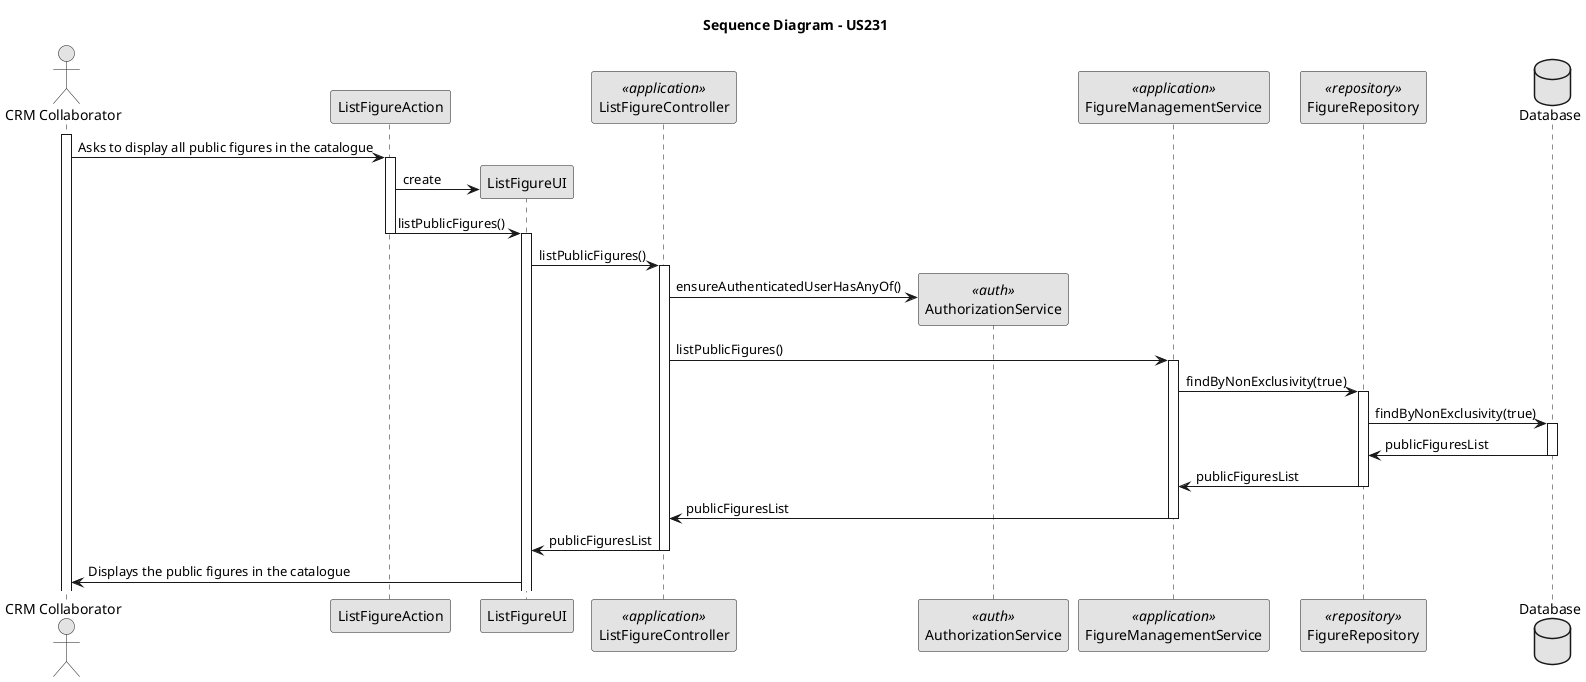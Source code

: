 @startuml
skinparam monochrome true
skinparam packageStyle rectangle
skinparam shadowing false

actor "CRM Collaborator" as crmCollaborator
participant "ListFigureAction" as ACTION
participant "ListFigureUI" as UI
participant "ListFigureController" as CTRL <<application>>
participant "AuthorizationService" as AuthorizationService <<auth>>
participant "FigureManagementService" as FigureManagementService <<application>>
participant "FigureRepository" as FigureRepository <<repository>>
database "Database" as Database

title Sequence Diagram - US231


    activate crmCollaborator

        crmCollaborator -> ACTION : Asks to display all public figures in the catalogue
        activate ACTION

            ACTION -> UI** : create
            ACTION -> UI : listPublicFigures()
            deactivate ACTION
            activate UI

                UI -> CTRL : listPublicFigures()
                activate CTRL

                    CTRL -> AuthorizationService** : ensureAuthenticatedUserHasAnyOf()
                    CTRL -> FigureManagementService : listPublicFigures()
                    activate FigureManagementService

                        FigureManagementService -> FigureRepository : findByNonExclusivity(true)
                        activate FigureRepository

                            FigureRepository -> Database : findByNonExclusivity(true)
                            activate Database

                                Database -> FigureRepository : publicFiguresList
                            deactivate Database

                            FigureRepository -> FigureManagementService : publicFiguresList
                        deactivate FigureRepository

                        FigureManagementService -> CTRL : publicFiguresList
                    deactivate FigureManagementService

                    CTRL -> UI : publicFiguresList
                deactivate CTRL

            UI -> crmCollaborator : Displays the public figures in the catalogue
        deactivate ACTION


@enduml

